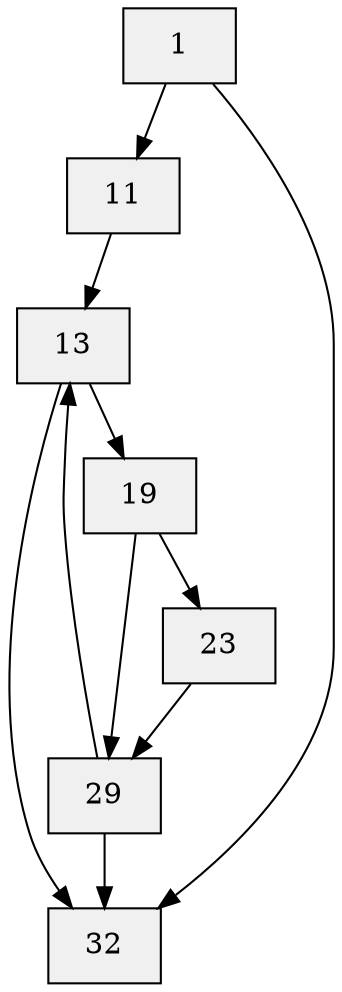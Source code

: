 digraph CFG {
    node [shape=box, style=filled];

    1 [label="1", fillcolor="#f0f0f0"];
    11 [label="11", fillcolor="#f0f0f0"];
    13 [label="13", fillcolor="#f0f0f0"];
    19 [label="19", fillcolor="#f0f0f0"];
    23 [label="23", fillcolor="#f0f0f0"];
    29 [label="29", fillcolor="#f0f0f0"];
    32 [label="32", fillcolor="#f0f0f0"];

    1 -> 11;
    1 -> 32;
    11 -> 13;
    13 -> 32;
    13 -> 19;
    19 -> 23;
    19 -> 29;
    23 -> 29;
    29 -> 13;
    29 -> 32;
}